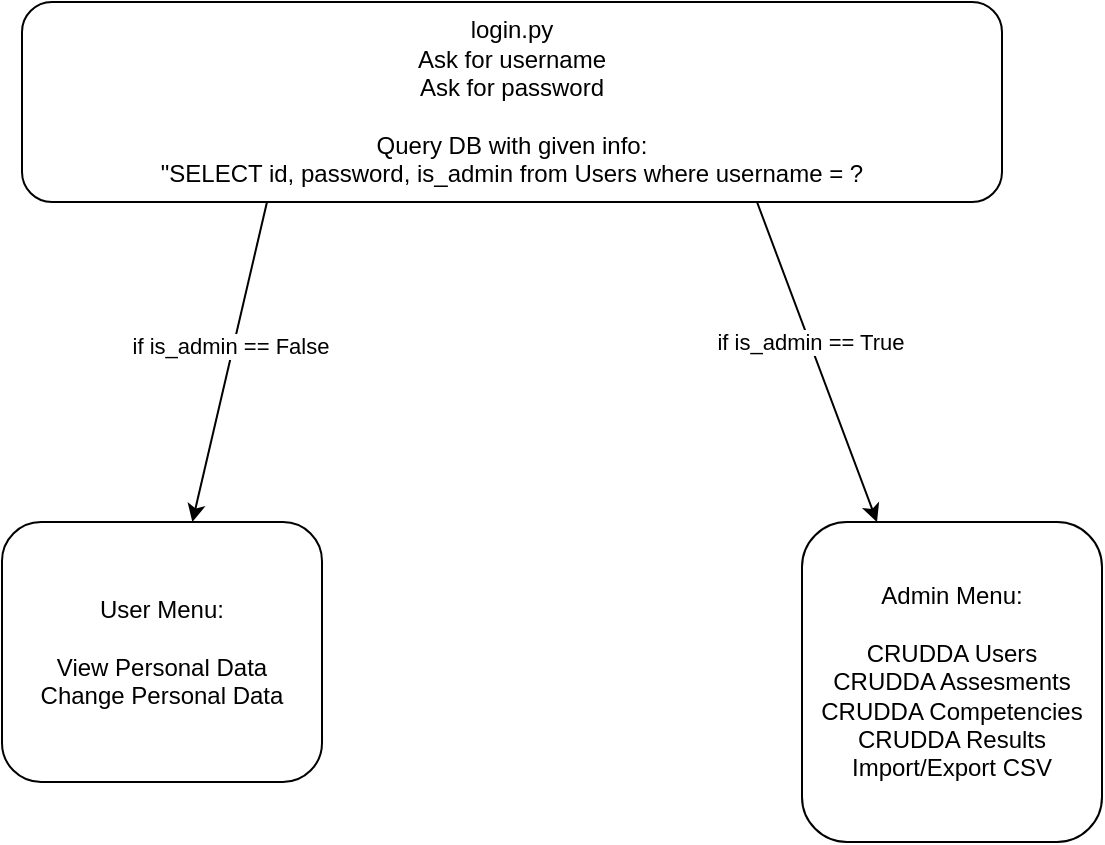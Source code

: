<mxfile>
    <diagram id="WFMywcP9sZ5kdwYP4R4Z" name="Page-1">
        <mxGraphModel dx="1200" dy="1058" grid="1" gridSize="10" guides="1" tooltips="1" connect="1" arrows="1" fold="1" page="1" pageScale="1" pageWidth="850" pageHeight="1100" math="0" shadow="0">
            <root>
                <mxCell id="0"/>
                <mxCell id="1" parent="0"/>
                <mxCell id="2" value="login.py&lt;br&gt;Ask for username&lt;br&gt;Ask for password&lt;br&gt;&lt;br&gt;Query DB with given info:&lt;br&gt;&quot;SELECT id, password, is_admin from Users where username = ?" style="rounded=1;whiteSpace=wrap;html=1;" vertex="1" parent="1">
                    <mxGeometry x="120" y="40" width="490" height="100" as="geometry"/>
                </mxCell>
                <mxCell id="7" style="edgeStyle=none;html=1;exitX=0.25;exitY=1;exitDx=0;exitDy=0;" edge="1" parent="1" source="2" target="4">
                    <mxGeometry relative="1" as="geometry">
                        <mxPoint x="335" y="240" as="sourcePoint"/>
                    </mxGeometry>
                </mxCell>
                <mxCell id="9" value="if is_admin == False" style="edgeLabel;html=1;align=center;verticalAlign=middle;resizable=0;points=[];" vertex="1" connectable="0" parent="7">
                    <mxGeometry x="-0.092" y="-2" relative="1" as="geometry">
                        <mxPoint as="offset"/>
                    </mxGeometry>
                </mxCell>
                <mxCell id="8" style="edgeStyle=none;html=1;exitX=0.75;exitY=1;exitDx=0;exitDy=0;entryX=0.25;entryY=0;entryDx=0;entryDy=0;" edge="1" parent="1" source="2" target="5">
                    <mxGeometry relative="1" as="geometry">
                        <mxPoint x="395" y="240" as="sourcePoint"/>
                    </mxGeometry>
                </mxCell>
                <mxCell id="10" value="if is_admin == True" style="edgeLabel;html=1;align=center;verticalAlign=middle;resizable=0;points=[];" vertex="1" connectable="0" parent="8">
                    <mxGeometry x="-0.123" y="1" relative="1" as="geometry">
                        <mxPoint x="-1" as="offset"/>
                    </mxGeometry>
                </mxCell>
                <mxCell id="4" value="User Menu:&lt;br&gt;&lt;br&gt;View Personal Data&lt;br&gt;Change Personal Data" style="rounded=1;whiteSpace=wrap;html=1;" vertex="1" parent="1">
                    <mxGeometry x="110" y="300" width="160" height="130" as="geometry"/>
                </mxCell>
                <mxCell id="5" value="Admin Menu:&lt;br&gt;&lt;br&gt;CRUDDA Users&lt;br&gt;CRUDDA Assesments&lt;br&gt;CRUDDA Competencies&lt;br&gt;CRUDDA Results&lt;br&gt;Import/Export CSV" style="rounded=1;whiteSpace=wrap;html=1;" vertex="1" parent="1">
                    <mxGeometry x="510" y="300" width="150" height="160" as="geometry"/>
                </mxCell>
            </root>
        </mxGraphModel>
    </diagram>
</mxfile>